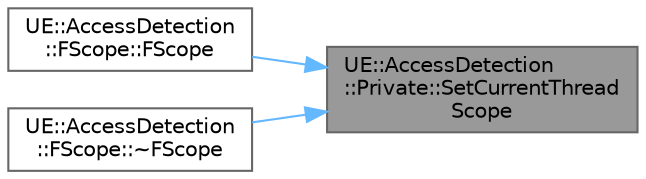 digraph "UE::AccessDetection::Private::SetCurrentThreadScope"
{
 // INTERACTIVE_SVG=YES
 // LATEX_PDF_SIZE
  bgcolor="transparent";
  edge [fontname=Helvetica,fontsize=10,labelfontname=Helvetica,labelfontsize=10];
  node [fontname=Helvetica,fontsize=10,shape=box,height=0.2,width=0.4];
  rankdir="RL";
  Node1 [id="Node000001",label="UE::AccessDetection\l::Private::SetCurrentThread\lScope",height=0.2,width=0.4,color="gray40", fillcolor="grey60", style="filled", fontcolor="black",tooltip=" "];
  Node1 -> Node2 [id="edge1_Node000001_Node000002",dir="back",color="steelblue1",style="solid",tooltip=" "];
  Node2 [id="Node000002",label="UE::AccessDetection\l::FScope::FScope",height=0.2,width=0.4,color="grey40", fillcolor="white", style="filled",URL="$d4/df1/classUE_1_1AccessDetection_1_1FScope.html#aba2bd898a5e5331fc98e23aee6178379",tooltip=" "];
  Node1 -> Node3 [id="edge2_Node000001_Node000003",dir="back",color="steelblue1",style="solid",tooltip=" "];
  Node3 [id="Node000003",label="UE::AccessDetection\l::FScope::~FScope",height=0.2,width=0.4,color="grey40", fillcolor="white", style="filled",URL="$d4/df1/classUE_1_1AccessDetection_1_1FScope.html#a75fb5a70476235a453b5fbcefbe8fd06",tooltip=" "];
}

